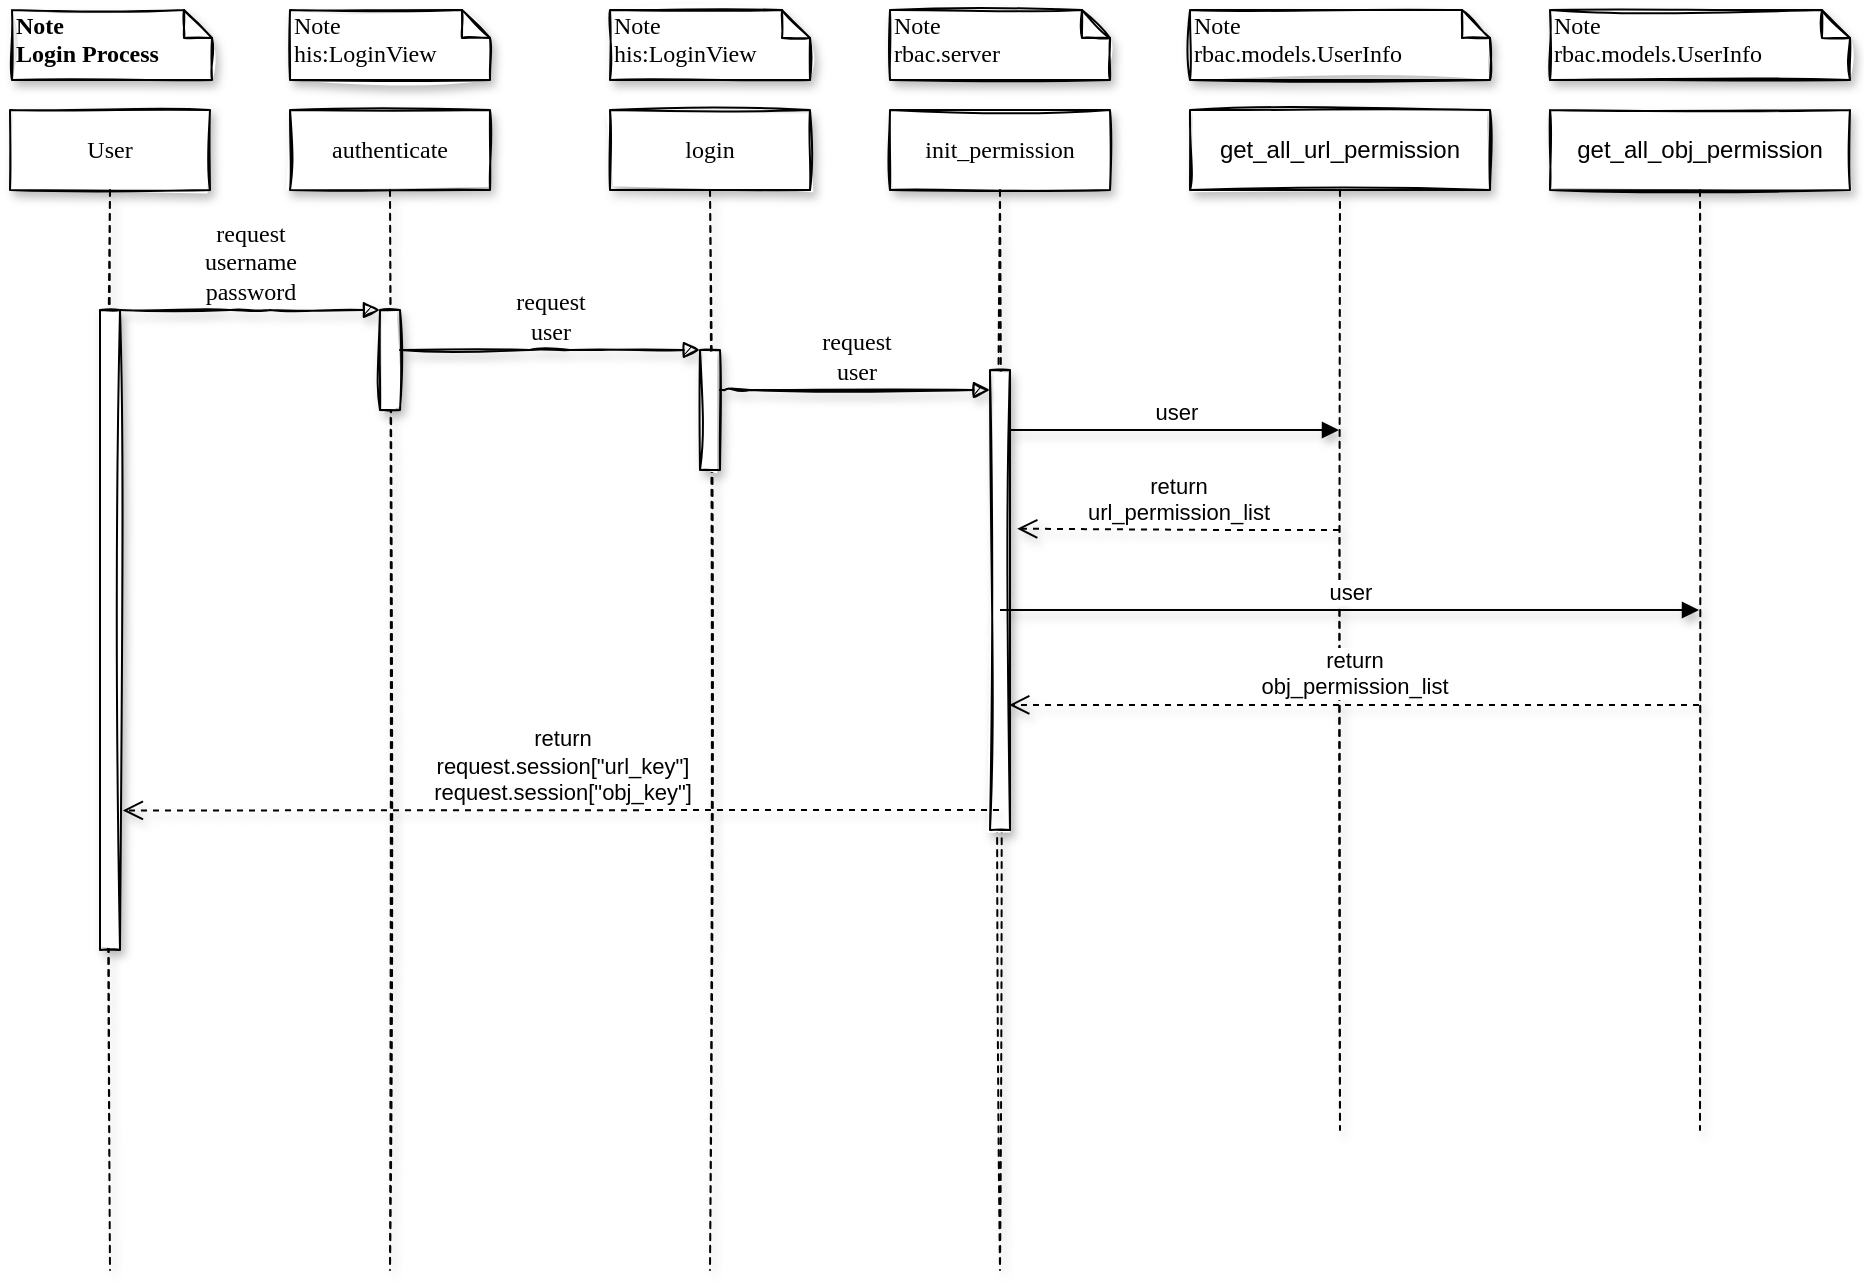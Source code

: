 <mxfile version="14.6.6" type="github">
  <diagram name="Page-1" id="13e1069c-82ec-6db2-03f1-153e76fe0fe0">
    <mxGraphModel dx="990" dy="548" grid="1" gridSize="10" guides="1" tooltips="1" connect="1" arrows="1" fold="1" page="1" pageScale="1" pageWidth="1100" pageHeight="850" background="#ffffff" math="0" shadow="0">
      <root>
        <mxCell id="0" />
        <mxCell id="1" parent="0" />
        <mxCell id="7baba1c4bc27f4b0-2" value="authenticate" style="shape=umlLifeline;perimeter=lifelinePerimeter;whiteSpace=wrap;html=1;container=1;collapsible=0;recursiveResize=0;outlineConnect=0;shadow=1;comic=0;labelBackgroundColor=none;strokeWidth=1;fontFamily=Verdana;fontSize=12;align=center;sketch=1;" parent="1" vertex="1">
          <mxGeometry x="240" y="80" width="100" height="580" as="geometry" />
        </mxCell>
        <mxCell id="7baba1c4bc27f4b0-10" value="" style="html=1;points=[];perimeter=orthogonalPerimeter;shadow=1;comic=0;labelBackgroundColor=none;strokeWidth=1;fontFamily=Verdana;fontSize=12;align=center;sketch=1;glass=0;" parent="7baba1c4bc27f4b0-2" vertex="1">
          <mxGeometry x="45" y="100" width="10" height="50" as="geometry" />
        </mxCell>
        <mxCell id="7baba1c4bc27f4b0-3" value="login" style="shape=umlLifeline;perimeter=lifelinePerimeter;whiteSpace=wrap;html=1;container=1;collapsible=0;recursiveResize=0;outlineConnect=0;shadow=1;comic=0;labelBackgroundColor=none;strokeWidth=1;fontFamily=Verdana;fontSize=12;align=center;sketch=1;" parent="1" vertex="1">
          <mxGeometry x="400" y="80" width="100" height="580" as="geometry" />
        </mxCell>
        <mxCell id="7baba1c4bc27f4b0-13" value="" style="html=1;points=[];perimeter=orthogonalPerimeter;shadow=1;comic=0;labelBackgroundColor=none;strokeWidth=1;fontFamily=Verdana;fontSize=12;align=center;sketch=1;" parent="7baba1c4bc27f4b0-3" vertex="1">
          <mxGeometry x="45" y="120" width="10" height="60" as="geometry" />
        </mxCell>
        <mxCell id="7baba1c4bc27f4b0-4" value="init_permission" style="shape=umlLifeline;perimeter=lifelinePerimeter;whiteSpace=wrap;html=1;container=1;collapsible=0;recursiveResize=0;outlineConnect=0;shadow=1;comic=0;labelBackgroundColor=none;strokeWidth=1;fontFamily=Verdana;fontSize=12;align=center;sketch=1;" parent="1" vertex="1">
          <mxGeometry x="540" y="80" width="110" height="580" as="geometry" />
        </mxCell>
        <mxCell id="7baba1c4bc27f4b0-16" value="" style="html=1;points=[];perimeter=orthogonalPerimeter;shadow=1;comic=0;labelBackgroundColor=none;strokeWidth=1;fontFamily=Verdana;fontSize=12;align=center;sketch=1;" parent="7baba1c4bc27f4b0-4" vertex="1">
          <mxGeometry x="50" y="130" width="10" height="230" as="geometry" />
        </mxCell>
        <mxCell id="UaG5rf1keesNs3wFiu49-9" value="user" style="html=1;verticalAlign=bottom;endArrow=block;shadow=1;" edge="1" parent="7baba1c4bc27f4b0-4" target="UaG5rf1keesNs3wFiu49-7">
          <mxGeometry width="80" relative="1" as="geometry">
            <mxPoint x="60" y="160" as="sourcePoint" />
            <mxPoint x="140" y="160" as="targetPoint" />
          </mxGeometry>
        </mxCell>
        <mxCell id="7baba1c4bc27f4b0-8" value="User" style="shape=umlLifeline;perimeter=lifelinePerimeter;whiteSpace=wrap;html=1;container=1;collapsible=0;recursiveResize=0;outlineConnect=0;shadow=1;comic=0;labelBackgroundColor=none;strokeWidth=1;fontFamily=Verdana;fontSize=12;align=center;sketch=1;" parent="1" vertex="1">
          <mxGeometry x="100" y="80" width="100" height="580" as="geometry" />
        </mxCell>
        <mxCell id="7baba1c4bc27f4b0-9" value="" style="html=1;points=[];perimeter=orthogonalPerimeter;shadow=1;comic=0;labelBackgroundColor=none;strokeWidth=1;fontFamily=Verdana;fontSize=12;align=center;glass=0;sketch=1;" parent="7baba1c4bc27f4b0-8" vertex="1">
          <mxGeometry x="45" y="100" width="10" height="320" as="geometry" />
        </mxCell>
        <mxCell id="7baba1c4bc27f4b0-17" value="request&lt;br&gt;user" style="html=1;verticalAlign=bottom;endArrow=block;labelBackgroundColor=none;fontFamily=Verdana;fontSize=12;edgeStyle=elbowEdgeStyle;elbow=vertical;sketch=1;shadow=1;" parent="1" source="7baba1c4bc27f4b0-13" target="7baba1c4bc27f4b0-16" edge="1">
          <mxGeometry relative="1" as="geometry">
            <mxPoint x="510" y="220" as="sourcePoint" />
            <Array as="points">
              <mxPoint x="460" y="220" />
            </Array>
          </mxGeometry>
        </mxCell>
        <mxCell id="7baba1c4bc27f4b0-11" value="request&lt;br&gt;username&lt;br&gt;password" style="html=1;verticalAlign=bottom;endArrow=block;entryX=0;entryY=0;labelBackgroundColor=none;fontFamily=Verdana;fontSize=12;edgeStyle=elbowEdgeStyle;elbow=vertical;sketch=1;shadow=1;" parent="1" source="7baba1c4bc27f4b0-9" target="7baba1c4bc27f4b0-10" edge="1">
          <mxGeometry relative="1" as="geometry">
            <mxPoint x="220" y="190" as="sourcePoint" />
          </mxGeometry>
        </mxCell>
        <mxCell id="7baba1c4bc27f4b0-14" value="request&lt;br&gt;user" style="html=1;verticalAlign=bottom;endArrow=block;entryX=0;entryY=0;labelBackgroundColor=none;fontFamily=Verdana;fontSize=12;edgeStyle=elbowEdgeStyle;elbow=vertical;sketch=1;shadow=1;" parent="1" source="7baba1c4bc27f4b0-10" target="7baba1c4bc27f4b0-13" edge="1">
          <mxGeometry relative="1" as="geometry">
            <mxPoint x="370" y="200" as="sourcePoint" />
          </mxGeometry>
        </mxCell>
        <mxCell id="7baba1c4bc27f4b0-40" value="&lt;b&gt;Note&lt;br&gt;&lt;/b&gt;&lt;div&gt;&lt;span&gt;&lt;b&gt;Login Process&lt;/b&gt;&lt;/span&gt;&lt;/div&gt;" style="shape=note;whiteSpace=wrap;html=1;size=14;verticalAlign=top;align=left;spacingTop=-6;shadow=1;comic=0;labelBackgroundColor=none;strokeWidth=1;fontFamily=Verdana;fontSize=12;overflow=visible;sketch=1;" parent="1" vertex="1">
          <mxGeometry x="101" y="30" width="100" height="35" as="geometry" />
        </mxCell>
        <mxCell id="7baba1c4bc27f4b0-41" value="Note&lt;br&gt;his:LoginView" style="shape=note;whiteSpace=wrap;html=1;size=14;verticalAlign=top;align=left;spacingTop=-6;shadow=1;comic=0;labelBackgroundColor=none;strokeWidth=1;fontFamily=Verdana;fontSize=12;sketch=1;" parent="1" vertex="1">
          <mxGeometry x="240" y="30" width="100" height="35" as="geometry" />
        </mxCell>
        <mxCell id="7baba1c4bc27f4b0-42" value="Note&lt;br&gt;his:LoginView" style="shape=note;whiteSpace=wrap;html=1;size=14;verticalAlign=top;align=left;spacingTop=-6;shadow=1;comic=0;labelBackgroundColor=none;strokeWidth=1;fontFamily=Verdana;fontSize=12;sketch=1;" parent="1" vertex="1">
          <mxGeometry x="400" y="30" width="100" height="35" as="geometry" />
        </mxCell>
        <mxCell id="7baba1c4bc27f4b0-43" value="Note&lt;br&gt;rbac.server" style="shape=note;whiteSpace=wrap;html=1;size=14;verticalAlign=top;align=left;spacingTop=-6;shadow=1;comic=0;labelBackgroundColor=none;strokeWidth=1;fontFamily=Verdana;fontSize=12;sketch=1;" parent="1" vertex="1">
          <mxGeometry x="540" y="30" width="110" height="35" as="geometry" />
        </mxCell>
        <mxCell id="UaG5rf1keesNs3wFiu49-7" value="get_all_url_permission" style="shape=umlLifeline;perimeter=lifelinePerimeter;whiteSpace=wrap;html=1;container=1;collapsible=0;recursiveResize=0;outlineConnect=0;shadow=1;glass=0;sketch=1;" vertex="1" parent="1">
          <mxGeometry x="690" y="80" width="150" height="510" as="geometry" />
        </mxCell>
        <mxCell id="UaG5rf1keesNs3wFiu49-8" value="Note&lt;br&gt;rbac.models.UserInfo" style="shape=note;whiteSpace=wrap;html=1;size=14;verticalAlign=top;align=left;spacingTop=-6;shadow=1;comic=0;labelBackgroundColor=none;strokeWidth=1;fontFamily=Verdana;fontSize=12;sketch=1;" vertex="1" parent="1">
          <mxGeometry x="690" y="30" width="150" height="35" as="geometry" />
        </mxCell>
        <mxCell id="UaG5rf1keesNs3wFiu49-11" value="get_all_obj_permission" style="shape=umlLifeline;perimeter=lifelinePerimeter;whiteSpace=wrap;html=1;container=1;collapsible=0;recursiveResize=0;outlineConnect=0;shadow=1;glass=0;sketch=1;" vertex="1" parent="1">
          <mxGeometry x="870" y="80" width="150" height="510" as="geometry" />
        </mxCell>
        <mxCell id="UaG5rf1keesNs3wFiu49-13" value="Note&lt;br&gt;rbac.models.UserInfo" style="shape=note;whiteSpace=wrap;html=1;size=14;verticalAlign=top;align=left;spacingTop=-6;shadow=1;comic=0;labelBackgroundColor=none;strokeWidth=1;fontFamily=Verdana;fontSize=12;sketch=1;" vertex="1" parent="1">
          <mxGeometry x="870" y="30" width="150" height="35" as="geometry" />
        </mxCell>
        <mxCell id="UaG5rf1keesNs3wFiu49-12" value="return&lt;br&gt;obj_permission_list" style="html=1;verticalAlign=bottom;endArrow=open;dashed=1;endSize=8;shadow=1;entryX=0.96;entryY=0.728;entryDx=0;entryDy=0;entryPerimeter=0;" edge="1" parent="1" source="UaG5rf1keesNs3wFiu49-11" target="7baba1c4bc27f4b0-16">
          <mxGeometry relative="1" as="geometry">
            <mxPoint x="870" y="369.5" as="sourcePoint" />
            <mxPoint x="660" y="377" as="targetPoint" />
          </mxGeometry>
        </mxCell>
        <mxCell id="UaG5rf1keesNs3wFiu49-10" value="return&lt;br&gt;url_permission_list" style="html=1;verticalAlign=bottom;endArrow=open;dashed=1;endSize=8;shadow=1;entryX=1.36;entryY=0.345;entryDx=0;entryDy=0;entryPerimeter=0;" edge="1" parent="1" source="UaG5rf1keesNs3wFiu49-7" target="7baba1c4bc27f4b0-16">
          <mxGeometry relative="1" as="geometry">
            <mxPoint x="740" y="280" as="sourcePoint" />
            <mxPoint x="620" y="290" as="targetPoint" />
            <Array as="points">
              <mxPoint x="710" y="290" />
            </Array>
          </mxGeometry>
        </mxCell>
        <mxCell id="UaG5rf1keesNs3wFiu49-15" value="user" style="html=1;verticalAlign=bottom;endArrow=block;shadow=1;" edge="1" parent="1" source="7baba1c4bc27f4b0-4" target="UaG5rf1keesNs3wFiu49-11">
          <mxGeometry width="80" relative="1" as="geometry">
            <mxPoint x="650" y="310" as="sourcePoint" />
            <mxPoint x="944.5" y="310" as="targetPoint" />
            <Array as="points">
              <mxPoint x="710" y="330" />
            </Array>
          </mxGeometry>
        </mxCell>
        <mxCell id="UaG5rf1keesNs3wFiu49-16" value="return&lt;br&gt;request.session[&quot;url_key&quot;]&lt;br&gt;request.session[&quot;obj_key&quot;]" style="html=1;verticalAlign=bottom;endArrow=open;dashed=1;endSize=8;shadow=1;entryX=1.14;entryY=0.782;entryDx=0;entryDy=0;entryPerimeter=0;" edge="1" parent="1" source="7baba1c4bc27f4b0-4" target="7baba1c4bc27f4b0-9">
          <mxGeometry relative="1" as="geometry">
            <mxPoint x="560" y="470" as="sourcePoint" />
            <mxPoint x="210" y="440" as="targetPoint" />
            <Array as="points">
              <mxPoint x="510" y="430" />
            </Array>
          </mxGeometry>
        </mxCell>
      </root>
    </mxGraphModel>
  </diagram>
</mxfile>
